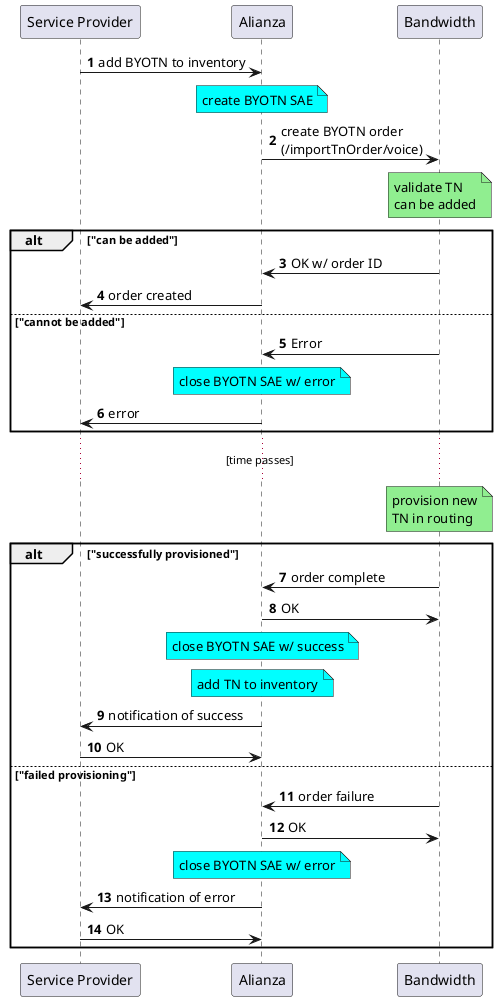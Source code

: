 @startuml
'https://plantuml.com/sequence-diagram

autonumber

participant "Service Provider" as sp
participant "Alianza" as alz
participant "Bandwidth" as bw

sp -> alz: add BYOTN to inventory
note over alz #cyan
    create BYOTN SAE
end note
alz -> bw: create BYOTN order\n(/importTnOrder/voice)
note over bw #lightgreen
    validate TN
    can be added
end note
alt "can be added"
    bw -> alz: OK w/ order ID
    alz -> sp: order created
else "cannot be added"
    bw -> alz: Error
    note over alz #cyan
        close BYOTN SAE w/ error
    end note
    alz -> sp: error
end
... [time passes] ...
note over bw #lightgreen
    provision new
    TN in routing
end note
alt "successfully provisioned"
    bw -> alz: order complete
    alz -> bw: OK
    note over alz #cyan
        close BYOTN SAE w/ success
    end note
    note over alz #cyan
        add TN to inventory
    end note
    alz -> sp: notification of success
    sp -> alz: OK
else "failed provisioning"
    bw -> alz: order failure
    alz -> bw: OK
    note over alz #cyan
        close BYOTN SAE w/ error
    end note
    alz -> sp: notification of error
    sp -> alz: OK
end


@enduml